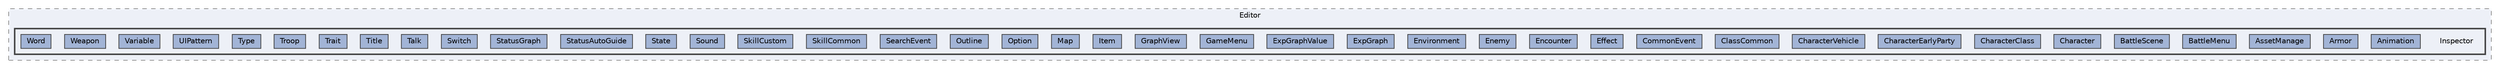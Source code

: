 digraph "C:/Users/むずでょ/Documents/Unity Projects/RMU-1-00-00-Research/Assets/RPGMaker/Codebase/Editor/Inspector"
{
 // LATEX_PDF_SIZE
  bgcolor="transparent";
  edge [fontname=Helvetica,fontsize=10,labelfontname=Helvetica,labelfontsize=10];
  node [fontname=Helvetica,fontsize=10,shape=box,height=0.2,width=0.4];
  compound=true
  subgraph clusterdir_74dced29a7a255bf47af63b9d5557679 {
    graph [ bgcolor="#edf0f7", pencolor="grey50", label="Editor", fontname=Helvetica,fontsize=10 style="filled,dashed", URL="dir_74dced29a7a255bf47af63b9d5557679.html",tooltip=""]
  subgraph clusterdir_556927790365328304c22c636a104915 {
    graph [ bgcolor="#edf0f7", pencolor="grey25", label="", fontname=Helvetica,fontsize=10 style="filled,bold", URL="dir_556927790365328304c22c636a104915.html",tooltip=""]
    dir_556927790365328304c22c636a104915 [shape=plaintext, label="Inspector"];
  dir_1f1204ccad300a334ac8cadac3f9028a [label="Animation", fillcolor="#a2b4d6", color="grey25", style="filled", URL="dir_1f1204ccad300a334ac8cadac3f9028a.html",tooltip=""];
  dir_c55cce4de06fcab40f9fac1df5dbceca [label="Armor", fillcolor="#a2b4d6", color="grey25", style="filled", URL="dir_c55cce4de06fcab40f9fac1df5dbceca.html",tooltip=""];
  dir_21256f6a706ef85d3610596f1627b8ad [label="AssetManage", fillcolor="#a2b4d6", color="grey25", style="filled", URL="dir_21256f6a706ef85d3610596f1627b8ad.html",tooltip=""];
  dir_e9f0783510bc3a95b263c9dfa5605cee [label="BattleMenu", fillcolor="#a2b4d6", color="grey25", style="filled", URL="dir_e9f0783510bc3a95b263c9dfa5605cee.html",tooltip=""];
  dir_db7eac1d1c61beb1160443b77e55be8d [label="BattleScene", fillcolor="#a2b4d6", color="grey25", style="filled", URL="dir_db7eac1d1c61beb1160443b77e55be8d.html",tooltip=""];
  dir_45d0a9a5e327e6df66cfcaa3d4098ac2 [label="Character", fillcolor="#a2b4d6", color="grey25", style="filled", URL="dir_45d0a9a5e327e6df66cfcaa3d4098ac2.html",tooltip=""];
  dir_5481238b7991ad544a6b7e3c321946d7 [label="CharacterClass", fillcolor="#a2b4d6", color="grey25", style="filled", URL="dir_5481238b7991ad544a6b7e3c321946d7.html",tooltip=""];
  dir_ddca7bc8da668dc7e7e2320d107c400a [label="CharacterEarlyParty", fillcolor="#a2b4d6", color="grey25", style="filled", URL="dir_ddca7bc8da668dc7e7e2320d107c400a.html",tooltip=""];
  dir_78b3c62a52fc4dcabb1416a25eb4a5e5 [label="CharacterVehicle", fillcolor="#a2b4d6", color="grey25", style="filled", URL="dir_78b3c62a52fc4dcabb1416a25eb4a5e5.html",tooltip=""];
  dir_5e6f367c38a4f83ad7b0778b6c00b65c [label="ClassCommon", fillcolor="#a2b4d6", color="grey25", style="filled", URL="dir_5e6f367c38a4f83ad7b0778b6c00b65c.html",tooltip=""];
  dir_51b5200bce2fe3600000d3e7fabf3a6a [label="CommonEvent", fillcolor="#a2b4d6", color="grey25", style="filled", URL="dir_51b5200bce2fe3600000d3e7fabf3a6a.html",tooltip=""];
  dir_fd78240a5da2af8739133705269568fd [label="Effect", fillcolor="#a2b4d6", color="grey25", style="filled", URL="dir_fd78240a5da2af8739133705269568fd.html",tooltip=""];
  dir_0af551497bdf7dcee34750c6e6785afb [label="Encounter", fillcolor="#a2b4d6", color="grey25", style="filled", URL="dir_0af551497bdf7dcee34750c6e6785afb.html",tooltip=""];
  dir_0e8b71b15ce8fcc0e3ea7205a63de8b3 [label="Enemy", fillcolor="#a2b4d6", color="grey25", style="filled", URL="dir_0e8b71b15ce8fcc0e3ea7205a63de8b3.html",tooltip=""];
  dir_dfe79804e76ff59ea494f162b24c2a3c [label="Environment", fillcolor="#a2b4d6", color="grey25", style="filled", URL="dir_dfe79804e76ff59ea494f162b24c2a3c.html",tooltip=""];
  dir_8d3986de5c431013d0d1655957df5209 [label="ExpGraph", fillcolor="#a2b4d6", color="grey25", style="filled", URL="dir_8d3986de5c431013d0d1655957df5209.html",tooltip=""];
  dir_01a9077076841fe4d6379e0480248bc1 [label="ExpGraphValue", fillcolor="#a2b4d6", color="grey25", style="filled", URL="dir_01a9077076841fe4d6379e0480248bc1.html",tooltip=""];
  dir_9db8d48f5cfb6e4cd2cf38b7f0d17e0a [label="GameMenu", fillcolor="#a2b4d6", color="grey25", style="filled", URL="dir_9db8d48f5cfb6e4cd2cf38b7f0d17e0a.html",tooltip=""];
  dir_3c1371b235977ddb530c41309b50d983 [label="GraphView", fillcolor="#a2b4d6", color="grey25", style="filled", URL="dir_3c1371b235977ddb530c41309b50d983.html",tooltip=""];
  dir_d4573d364c032bc9e6d7f31c58c215ac [label="Item", fillcolor="#a2b4d6", color="grey25", style="filled", URL="dir_d4573d364c032bc9e6d7f31c58c215ac.html",tooltip=""];
  dir_5bb45461268d2748ef7a8366d97b0cad [label="Map", fillcolor="#a2b4d6", color="grey25", style="filled", URL="dir_5bb45461268d2748ef7a8366d97b0cad.html",tooltip=""];
  dir_2aa7c95ef30d45601603d066ad88dc8a [label="Option", fillcolor="#a2b4d6", color="grey25", style="filled", URL="dir_2aa7c95ef30d45601603d066ad88dc8a.html",tooltip=""];
  dir_3d1ba5f474d29a3eb7df6570a78df345 [label="Outline", fillcolor="#a2b4d6", color="grey25", style="filled", URL="dir_3d1ba5f474d29a3eb7df6570a78df345.html",tooltip=""];
  dir_d95d885dcf8760d3df1f94b7a579dcce [label="SearchEvent", fillcolor="#a2b4d6", color="grey25", style="filled", URL="dir_d95d885dcf8760d3df1f94b7a579dcce.html",tooltip=""];
  dir_8c74d66b34f889f42bbb360b70723494 [label="SkillCommon", fillcolor="#a2b4d6", color="grey25", style="filled", URL="dir_8c74d66b34f889f42bbb360b70723494.html",tooltip=""];
  dir_5f94f7665d4df861898c199c5be58b83 [label="SkillCustom", fillcolor="#a2b4d6", color="grey25", style="filled", URL="dir_5f94f7665d4df861898c199c5be58b83.html",tooltip=""];
  dir_b0ab5b5437bb64e94fcf48376af293b6 [label="Sound", fillcolor="#a2b4d6", color="grey25", style="filled", URL="dir_b0ab5b5437bb64e94fcf48376af293b6.html",tooltip=""];
  dir_399c1fb8063d84e338d7eed62b9aee68 [label="State", fillcolor="#a2b4d6", color="grey25", style="filled", URL="dir_399c1fb8063d84e338d7eed62b9aee68.html",tooltip=""];
  dir_3ba81eec15f8390c327be3a258cd099f [label="StatusAutoGuide", fillcolor="#a2b4d6", color="grey25", style="filled", URL="dir_3ba81eec15f8390c327be3a258cd099f.html",tooltip=""];
  dir_ab3c7fad517d55dcc83bf1db7cb85dc4 [label="StatusGraph", fillcolor="#a2b4d6", color="grey25", style="filled", URL="dir_ab3c7fad517d55dcc83bf1db7cb85dc4.html",tooltip=""];
  dir_69339ef355134f10de6ffcd26161d232 [label="Switch", fillcolor="#a2b4d6", color="grey25", style="filled", URL="dir_69339ef355134f10de6ffcd26161d232.html",tooltip=""];
  dir_43143782308afd69cf4fb98aa30c5be9 [label="Talk", fillcolor="#a2b4d6", color="grey25", style="filled", URL="dir_43143782308afd69cf4fb98aa30c5be9.html",tooltip=""];
  dir_1bb3cf067d65002b6e9388de77c7fd33 [label="Title", fillcolor="#a2b4d6", color="grey25", style="filled", URL="dir_1bb3cf067d65002b6e9388de77c7fd33.html",tooltip=""];
  dir_dd05df9e3e75d3c69cd5cc4ea1880ea8 [label="Trait", fillcolor="#a2b4d6", color="grey25", style="filled", URL="dir_dd05df9e3e75d3c69cd5cc4ea1880ea8.html",tooltip=""];
  dir_1a48e964d030c4673ab94dea7351e67e [label="Troop", fillcolor="#a2b4d6", color="grey25", style="filled", URL="dir_1a48e964d030c4673ab94dea7351e67e.html",tooltip=""];
  dir_a30a3677db71a9d017b56b3b0eaf73d1 [label="Type", fillcolor="#a2b4d6", color="grey25", style="filled", URL="dir_a30a3677db71a9d017b56b3b0eaf73d1.html",tooltip=""];
  dir_599d89d094ade21322c245225aa35e1b [label="UIPattern", fillcolor="#a2b4d6", color="grey25", style="filled", URL="dir_599d89d094ade21322c245225aa35e1b.html",tooltip=""];
  dir_639d44464754c987a4cc366f6cb24f25 [label="Variable", fillcolor="#a2b4d6", color="grey25", style="filled", URL="dir_639d44464754c987a4cc366f6cb24f25.html",tooltip=""];
  dir_e8c10ebc3fcaad7a461647884155b75f [label="Weapon", fillcolor="#a2b4d6", color="grey25", style="filled", URL="dir_e8c10ebc3fcaad7a461647884155b75f.html",tooltip=""];
  dir_83a9f86e82c5bd5aefe42647e95b2d3e [label="Word", fillcolor="#a2b4d6", color="grey25", style="filled", URL="dir_83a9f86e82c5bd5aefe42647e95b2d3e.html",tooltip=""];
  }
  }
}
